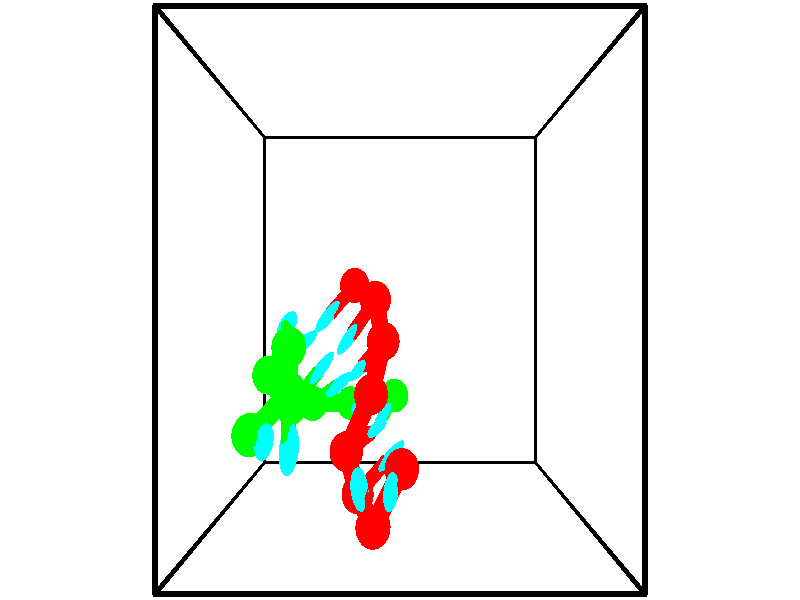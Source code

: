 // switches for output
#declare DRAW_BASES = 1; // possible values are 0, 1; only relevant for DNA ribbons
#declare DRAW_BASES_TYPE = 3; // possible values are 1, 2, 3; only relevant for DNA ribbons
#declare DRAW_FOG = 0; // set to 1 to enable fog

#include "colors.inc"

#include "transforms.inc"
background { rgb <1, 1, 1>}

#default {
   normal{
       ripples 0.25
       frequency 0.20
       turbulence 0.2
       lambda 5
   }
	finish {
		phong 0.1
		phong_size 40.
	}
}

// original window dimensions: 1024x640


// camera settings

camera {
	sky <-0, 1, 0>
	up <-0, 1, 0>
	right 1.6 * <1, 0, 0>
	location <2.5, 2.5, 11.1562>
	look_at <2.5, 2.5, 2.5>
	direction <0, 0, -8.6562>
	angle 67.0682
}


# declare cpy_camera_pos = <2.5, 2.5, 11.1562>;
# if (DRAW_FOG = 1)
fog {
	fog_type 2
	up vnormalize(cpy_camera_pos)
	color rgbt<1,1,1,0.3>
	distance 1e-5
	fog_alt 3e-3
	fog_offset 4
}
# end


// LIGHTS

# declare lum = 6;
global_settings {
	ambient_light rgb lum * <0.05, 0.05, 0.05>
	max_trace_level 15
}# declare cpy_direct_light_amount = 0.25;
light_source
{	1000 * <-1, -1, 1>,
	rgb lum * cpy_direct_light_amount
	parallel
}

light_source
{	1000 * <1, 1, -1>,
	rgb lum * cpy_direct_light_amount
	parallel
}

// strand 0

// nucleotide -1

// particle -1
sphere {
	<2.526658, 0.447460, 2.367843> 0.250000
	pigment { color rgbt <1,0,0,0> }
	no_shadow
}
cylinder {
	<2.442665, 0.392647, 2.755064>,  <2.392269, 0.359759, 2.987397>, 0.100000
	pigment { color rgbt <1,0,0,0> }
	no_shadow
}
cylinder {
	<2.442665, 0.392647, 2.755064>,  <2.526658, 0.447460, 2.367843>, 0.100000
	pigment { color rgbt <1,0,0,0> }
	no_shadow
}

// particle -1
sphere {
	<2.442665, 0.392647, 2.755064> 0.100000
	pigment { color rgbt <1,0,0,0> }
	no_shadow
}
sphere {
	0, 1
	scale<0.080000,0.200000,0.300000>
	matrix <-0.976434, -0.021071, -0.214783,
		0.049832, -0.990341, -0.129386,
		-0.209983, -0.137040, 0.968053,
		2.379670, 0.351537, 3.045481>
	pigment { color rgbt <0,1,1,0> }
	no_shadow
}
cylinder {
	<2.114601, -0.205531, 2.542418>,  <2.526658, 0.447460, 2.367843>, 0.130000
	pigment { color rgbt <1,0,0,0> }
	no_shadow
}

// nucleotide -1

// particle -1
sphere {
	<2.114601, -0.205531, 2.542418> 0.250000
	pigment { color rgbt <1,0,0,0> }
	no_shadow
}
cylinder {
	<2.021103, 0.111061, 2.768312>,  <1.965004, 0.301016, 2.903847>, 0.100000
	pigment { color rgbt <1,0,0,0> }
	no_shadow
}
cylinder {
	<2.021103, 0.111061, 2.768312>,  <2.114601, -0.205531, 2.542418>, 0.100000
	pigment { color rgbt <1,0,0,0> }
	no_shadow
}

// particle -1
sphere {
	<2.021103, 0.111061, 2.768312> 0.100000
	pigment { color rgbt <1,0,0,0> }
	no_shadow
}
sphere {
	0, 1
	scale<0.080000,0.200000,0.300000>
	matrix <-0.939576, -0.034457, -0.340602,
		-0.250121, -0.610224, 0.751709,
		-0.233745, 0.791479, 0.564733,
		1.950979, 0.348505, 2.937732>
	pigment { color rgbt <0,1,1,0> }
	no_shadow
}
cylinder {
	<1.836970, -0.035396, 1.709746>,  <2.114601, -0.205531, 2.542418>, 0.130000
	pigment { color rgbt <1,0,0,0> }
	no_shadow
}

// nucleotide -1

// particle -1
sphere {
	<1.836970, -0.035396, 1.709746> 0.250000
	pigment { color rgbt <1,0,0,0> }
	no_shadow
}
cylinder {
	<2.126869, 0.227005, 1.625460>,  <2.300809, 0.384446, 1.574888>, 0.100000
	pigment { color rgbt <1,0,0,0> }
	no_shadow
}
cylinder {
	<2.126869, 0.227005, 1.625460>,  <1.836970, -0.035396, 1.709746>, 0.100000
	pigment { color rgbt <1,0,0,0> }
	no_shadow
}

// particle -1
sphere {
	<2.126869, 0.227005, 1.625460> 0.100000
	pigment { color rgbt <1,0,0,0> }
	no_shadow
}
sphere {
	0, 1
	scale<0.080000,0.200000,0.300000>
	matrix <-0.676120, 0.736000, -0.034163,
		0.132676, 0.167229, 0.976950,
		0.724748, 0.656003, -0.210716,
		2.344294, 0.423806, 1.562245>
	pigment { color rgbt <0,1,1,0> }
	no_shadow
}
cylinder {
	<1.695420, 0.607604, 2.106893>,  <1.836970, -0.035396, 1.709746>, 0.130000
	pigment { color rgbt <1,0,0,0> }
	no_shadow
}

// nucleotide -1

// particle -1
sphere {
	<1.695420, 0.607604, 2.106893> 0.250000
	pigment { color rgbt <1,0,0,0> }
	no_shadow
}
cylinder {
	<1.907700, 0.693092, 1.778824>,  <2.035067, 0.744386, 1.581982>, 0.100000
	pigment { color rgbt <1,0,0,0> }
	no_shadow
}
cylinder {
	<1.907700, 0.693092, 1.778824>,  <1.695420, 0.607604, 2.106893>, 0.100000
	pigment { color rgbt <1,0,0,0> }
	no_shadow
}

// particle -1
sphere {
	<1.907700, 0.693092, 1.778824> 0.100000
	pigment { color rgbt <1,0,0,0> }
	no_shadow
}
sphere {
	0, 1
	scale<0.080000,0.200000,0.300000>
	matrix <-0.466185, 0.881762, -0.071877,
		0.707835, 0.420497, 0.567584,
		0.530698, 0.213722, -0.820172,
		2.066909, 0.757209, 1.532772>
	pigment { color rgbt <0,1,1,0> }
	no_shadow
}
cylinder {
	<2.069963, 1.328554, 2.184790>,  <1.695420, 0.607604, 2.106893>, 0.130000
	pigment { color rgbt <1,0,0,0> }
	no_shadow
}

// nucleotide -1

// particle -1
sphere {
	<2.069963, 1.328554, 2.184790> 0.250000
	pigment { color rgbt <1,0,0,0> }
	no_shadow
}
cylinder {
	<2.020889, 1.255363, 1.794617>,  <1.991445, 1.211449, 1.560513>, 0.100000
	pigment { color rgbt <1,0,0,0> }
	no_shadow
}
cylinder {
	<2.020889, 1.255363, 1.794617>,  <2.069963, 1.328554, 2.184790>, 0.100000
	pigment { color rgbt <1,0,0,0> }
	no_shadow
}

// particle -1
sphere {
	<2.020889, 1.255363, 1.794617> 0.100000
	pigment { color rgbt <1,0,0,0> }
	no_shadow
}
sphere {
	0, 1
	scale<0.080000,0.200000,0.300000>
	matrix <-0.536475, 0.839111, -0.089930,
		0.834951, 0.512262, -0.201108,
		-0.122685, -0.182977, -0.975432,
		1.984084, 1.200471, 1.501987>
	pigment { color rgbt <0,1,1,0> }
	no_shadow
}
cylinder {
	<2.243283, 1.971969, 1.902104>,  <2.069963, 1.328554, 2.184790>, 0.130000
	pigment { color rgbt <1,0,0,0> }
	no_shadow
}

// nucleotide -1

// particle -1
sphere {
	<2.243283, 1.971969, 1.902104> 0.250000
	pigment { color rgbt <1,0,0,0> }
	no_shadow
}
cylinder {
	<2.032921, 1.754951, 1.640090>,  <1.906703, 1.624741, 1.482882>, 0.100000
	pigment { color rgbt <1,0,0,0> }
	no_shadow
}
cylinder {
	<2.032921, 1.754951, 1.640090>,  <2.243283, 1.971969, 1.902104>, 0.100000
	pigment { color rgbt <1,0,0,0> }
	no_shadow
}

// particle -1
sphere {
	<2.032921, 1.754951, 1.640090> 0.100000
	pigment { color rgbt <1,0,0,0> }
	no_shadow
}
sphere {
	0, 1
	scale<0.080000,0.200000,0.300000>
	matrix <-0.604817, 0.780026, -0.160483,
		0.598013, 0.311777, -0.738360,
		-0.525906, -0.542544, -0.655034,
		1.875149, 1.592188, 1.443580>
	pigment { color rgbt <0,1,1,0> }
	no_shadow
}
cylinder {
	<2.105919, 2.505731, 1.472717>,  <2.243283, 1.971969, 1.902104>, 0.130000
	pigment { color rgbt <1,0,0,0> }
	no_shadow
}

// nucleotide -1

// particle -1
sphere {
	<2.105919, 2.505731, 1.472717> 0.250000
	pigment { color rgbt <1,0,0,0> }
	no_shadow
}
cylinder {
	<1.857468, 2.207306, 1.376725>,  <1.708397, 2.028251, 1.319130>, 0.100000
	pigment { color rgbt <1,0,0,0> }
	no_shadow
}
cylinder {
	<1.857468, 2.207306, 1.376725>,  <2.105919, 2.505731, 1.472717>, 0.100000
	pigment { color rgbt <1,0,0,0> }
	no_shadow
}

// particle -1
sphere {
	<1.857468, 2.207306, 1.376725> 0.100000
	pigment { color rgbt <1,0,0,0> }
	no_shadow
}
sphere {
	0, 1
	scale<0.080000,0.200000,0.300000>
	matrix <-0.726429, 0.662990, -0.180958,
		0.294110, 0.061930, -0.953763,
		-0.621128, -0.746063, -0.239979,
		1.671129, 1.983487, 1.304731>
	pigment { color rgbt <0,1,1,0> }
	no_shadow
}
cylinder {
	<1.727784, 2.707234, 0.861195>,  <2.105919, 2.505731, 1.472717>, 0.130000
	pigment { color rgbt <1,0,0,0> }
	no_shadow
}

// nucleotide -1

// particle -1
sphere {
	<1.727784, 2.707234, 0.861195> 0.250000
	pigment { color rgbt <1,0,0,0> }
	no_shadow
}
cylinder {
	<1.493011, 2.461365, 1.071979>,  <1.352148, 2.313843, 1.198449>, 0.100000
	pigment { color rgbt <1,0,0,0> }
	no_shadow
}
cylinder {
	<1.493011, 2.461365, 1.071979>,  <1.727784, 2.707234, 0.861195>, 0.100000
	pigment { color rgbt <1,0,0,0> }
	no_shadow
}

// particle -1
sphere {
	<1.493011, 2.461365, 1.071979> 0.100000
	pigment { color rgbt <1,0,0,0> }
	no_shadow
}
sphere {
	0, 1
	scale<0.080000,0.200000,0.300000>
	matrix <-0.772889, 0.619233, -0.138544,
		-0.241151, -0.488597, -0.838522,
		-0.586932, -0.614674, 0.526960,
		1.316932, 2.276963, 1.230067>
	pigment { color rgbt <0,1,1,0> }
	no_shadow
}
// strand 1

// nucleotide -1

// particle -1
sphere {
	<0.443871, 0.956046, 2.870778> 0.250000
	pigment { color rgbt <0,1,0,0> }
	no_shadow
}
cylinder {
	<0.630363, 0.978867, 3.223907>,  <0.742259, 0.992559, 3.435784>, 0.100000
	pigment { color rgbt <0,1,0,0> }
	no_shadow
}
cylinder {
	<0.630363, 0.978867, 3.223907>,  <0.443871, 0.956046, 2.870778>, 0.100000
	pigment { color rgbt <0,1,0,0> }
	no_shadow
}

// particle -1
sphere {
	<0.630363, 0.978867, 3.223907> 0.100000
	pigment { color rgbt <0,1,0,0> }
	no_shadow
}
sphere {
	0, 1
	scale<0.080000,0.200000,0.300000>
	matrix <0.852227, -0.296711, -0.430898,
		0.237359, 0.953262, -0.186956,
		0.466230, 0.057052, 0.882822,
		0.770232, 0.995982, 3.488753>
	pigment { color rgbt <0,1,1,0> }
	no_shadow
}
cylinder {
	<0.973665, 1.427633, 2.863505>,  <0.443871, 0.956046, 2.870778>, 0.130000
	pigment { color rgbt <0,1,0,0> }
	no_shadow
}

// nucleotide -1

// particle -1
sphere {
	<0.973665, 1.427633, 2.863505> 0.250000
	pigment { color rgbt <0,1,0,0> }
	no_shadow
}
cylinder {
	<1.017303, 1.113426, 3.107164>,  <1.043487, 0.924902, 3.253359>, 0.100000
	pigment { color rgbt <0,1,0,0> }
	no_shadow
}
cylinder {
	<1.017303, 1.113426, 3.107164>,  <0.973665, 1.427633, 2.863505>, 0.100000
	pigment { color rgbt <0,1,0,0> }
	no_shadow
}

// particle -1
sphere {
	<1.017303, 1.113426, 3.107164> 0.100000
	pigment { color rgbt <0,1,0,0> }
	no_shadow
}
sphere {
	0, 1
	scale<0.080000,0.200000,0.300000>
	matrix <0.733656, -0.349851, -0.582540,
		0.670706, 0.510458, 0.538132,
		0.109096, -0.785517, 0.609147,
		1.050032, 0.877771, 3.289908>
	pigment { color rgbt <0,1,1,0> }
	no_shadow
}
cylinder {
	<0.882690, 1.924541, 2.366681>,  <0.973665, 1.427633, 2.863505>, 0.130000
	pigment { color rgbt <0,1,0,0> }
	no_shadow
}

// nucleotide -1

// particle -1
sphere {
	<0.882690, 1.924541, 2.366681> 0.250000
	pigment { color rgbt <0,1,0,0> }
	no_shadow
}
cylinder {
	<0.799408, 2.067833, 2.002633>,  <0.749439, 2.153808, 1.784203>, 0.100000
	pigment { color rgbt <0,1,0,0> }
	no_shadow
}
cylinder {
	<0.799408, 2.067833, 2.002633>,  <0.882690, 1.924541, 2.366681>, 0.100000
	pigment { color rgbt <0,1,0,0> }
	no_shadow
}

// particle -1
sphere {
	<0.799408, 2.067833, 2.002633> 0.100000
	pigment { color rgbt <0,1,0,0> }
	no_shadow
}
sphere {
	0, 1
	scale<0.080000,0.200000,0.300000>
	matrix <0.606663, -0.682597, -0.407458,
		-0.767210, -0.636972, -0.075204,
		-0.208205, 0.358230, -0.910122,
		0.736946, 2.175302, 1.729596>
	pigment { color rgbt <0,1,1,0> }
	no_shadow
}
cylinder {
	<0.478292, 1.535983, 1.848229>,  <0.882690, 1.924541, 2.366681>, 0.130000
	pigment { color rgbt <0,1,0,0> }
	no_shadow
}

// nucleotide -1

// particle -1
sphere {
	<0.478292, 1.535983, 1.848229> 0.250000
	pigment { color rgbt <0,1,0,0> }
	no_shadow
}
cylinder {
	<0.739464, 1.751671, 1.635466>,  <0.896167, 1.881084, 1.507808>, 0.100000
	pigment { color rgbt <0,1,0,0> }
	no_shadow
}
cylinder {
	<0.739464, 1.751671, 1.635466>,  <0.478292, 1.535983, 1.848229>, 0.100000
	pigment { color rgbt <0,1,0,0> }
	no_shadow
}

// particle -1
sphere {
	<0.739464, 1.751671, 1.635466> 0.100000
	pigment { color rgbt <0,1,0,0> }
	no_shadow
}
sphere {
	0, 1
	scale<0.080000,0.200000,0.300000>
	matrix <0.488164, -0.836536, -0.248804,
		-0.579120, -0.097207, -0.809427,
		0.652929, 0.539220, -0.531907,
		0.935343, 1.913437, 1.475894>
	pigment { color rgbt <0,1,1,0> }
	no_shadow
}
cylinder {
	<0.730692, 1.059702, 1.350956>,  <0.478292, 1.535983, 1.848229>, 0.130000
	pigment { color rgbt <0,1,0,0> }
	no_shadow
}

// nucleotide -1

// particle -1
sphere {
	<0.730692, 1.059702, 1.350956> 0.250000
	pigment { color rgbt <0,1,0,0> }
	no_shadow
}
cylinder {
	<1.003975, 1.351097, 1.330823>,  <1.167945, 1.525934, 1.318744>, 0.100000
	pigment { color rgbt <0,1,0,0> }
	no_shadow
}
cylinder {
	<1.003975, 1.351097, 1.330823>,  <0.730692, 1.059702, 1.350956>, 0.100000
	pigment { color rgbt <0,1,0,0> }
	no_shadow
}

// particle -1
sphere {
	<1.003975, 1.351097, 1.330823> 0.100000
	pigment { color rgbt <0,1,0,0> }
	no_shadow
}
sphere {
	0, 1
	scale<0.080000,0.200000,0.300000>
	matrix <0.703194, -0.674933, -0.223568,
		-0.196837, 0.117350, -0.973388,
		0.683208, 0.728487, -0.050332,
		1.208937, 1.569643, 1.315724>
	pigment { color rgbt <0,1,1,0> }
	no_shadow
}
cylinder {
	<0.989855, 1.005513, 0.685741>,  <0.730692, 1.059702, 1.350956>, 0.130000
	pigment { color rgbt <0,1,0,0> }
	no_shadow
}

// nucleotide -1

// particle -1
sphere {
	<0.989855, 1.005513, 0.685741> 0.250000
	pigment { color rgbt <0,1,0,0> }
	no_shadow
}
cylinder {
	<1.266068, 1.186157, 0.911737>,  <1.431795, 1.294544, 1.047335>, 0.100000
	pigment { color rgbt <0,1,0,0> }
	no_shadow
}
cylinder {
	<1.266068, 1.186157, 0.911737>,  <0.989855, 1.005513, 0.685741>, 0.100000
	pigment { color rgbt <0,1,0,0> }
	no_shadow
}

// particle -1
sphere {
	<1.266068, 1.186157, 0.911737> 0.100000
	pigment { color rgbt <0,1,0,0> }
	no_shadow
}
sphere {
	0, 1
	scale<0.080000,0.200000,0.300000>
	matrix <0.634151, -0.753696, -0.172612,
		0.347879, 0.477484, -0.806839,
		0.690531, 0.451609, 0.564992,
		1.473227, 1.321640, 1.081235>
	pigment { color rgbt <0,1,1,0> }
	no_shadow
}
cylinder {
	<1.610405, 0.953158, 0.278572>,  <0.989855, 1.005513, 0.685741>, 0.130000
	pigment { color rgbt <0,1,0,0> }
	no_shadow
}

// nucleotide -1

// particle -1
sphere {
	<1.610405, 0.953158, 0.278572> 0.250000
	pigment { color rgbt <0,1,0,0> }
	no_shadow
}
cylinder {
	<1.737389, 1.006607, 0.654096>,  <1.813579, 1.038677, 0.879410>, 0.100000
	pigment { color rgbt <0,1,0,0> }
	no_shadow
}
cylinder {
	<1.737389, 1.006607, 0.654096>,  <1.610405, 0.953158, 0.278572>, 0.100000
	pigment { color rgbt <0,1,0,0> }
	no_shadow
}

// particle -1
sphere {
	<1.737389, 1.006607, 0.654096> 0.100000
	pigment { color rgbt <0,1,0,0> }
	no_shadow
}
sphere {
	0, 1
	scale<0.080000,0.200000,0.300000>
	matrix <0.722259, -0.675586, -0.148075,
		0.614461, 0.725071, -0.310981,
		0.317459, 0.133622, 0.938810,
		1.832626, 1.046694, 0.935739>
	pigment { color rgbt <0,1,1,0> }
	no_shadow
}
cylinder {
	<2.399925, 1.068972, 0.310853>,  <1.610405, 0.953158, 0.278572>, 0.130000
	pigment { color rgbt <0,1,0,0> }
	no_shadow
}

// nucleotide -1

// particle -1
sphere {
	<2.399925, 1.068972, 0.310853> 0.250000
	pigment { color rgbt <0,1,0,0> }
	no_shadow
}
cylinder {
	<2.287628, 0.945206, 0.674270>,  <2.220250, 0.870946, 0.892320>, 0.100000
	pigment { color rgbt <0,1,0,0> }
	no_shadow
}
cylinder {
	<2.287628, 0.945206, 0.674270>,  <2.399925, 1.068972, 0.310853>, 0.100000
	pigment { color rgbt <0,1,0,0> }
	no_shadow
}

// particle -1
sphere {
	<2.287628, 0.945206, 0.674270> 0.100000
	pigment { color rgbt <0,1,0,0> }
	no_shadow
}
sphere {
	0, 1
	scale<0.080000,0.200000,0.300000>
	matrix <0.792108, -0.609241, 0.037279,
		0.541986, 0.730129, 0.416129,
		-0.280741, -0.309415, 0.908541,
		2.203406, 0.852381, 0.946832>
	pigment { color rgbt <0,1,1,0> }
	no_shadow
}
// box output
cylinder {
	<0.000000, 0.000000, 0.000000>,  <5.000000, 0.000000, 0.000000>, 0.025000
	pigment { color rgbt <0,0,0,0> }
	no_shadow
}
cylinder {
	<0.000000, 0.000000, 0.000000>,  <0.000000, 5.000000, 0.000000>, 0.025000
	pigment { color rgbt <0,0,0,0> }
	no_shadow
}
cylinder {
	<0.000000, 0.000000, 0.000000>,  <0.000000, 0.000000, 5.000000>, 0.025000
	pigment { color rgbt <0,0,0,0> }
	no_shadow
}
cylinder {
	<5.000000, 5.000000, 5.000000>,  <0.000000, 5.000000, 5.000000>, 0.025000
	pigment { color rgbt <0,0,0,0> }
	no_shadow
}
cylinder {
	<5.000000, 5.000000, 5.000000>,  <5.000000, 0.000000, 5.000000>, 0.025000
	pigment { color rgbt <0,0,0,0> }
	no_shadow
}
cylinder {
	<5.000000, 5.000000, 5.000000>,  <5.000000, 5.000000, 0.000000>, 0.025000
	pigment { color rgbt <0,0,0,0> }
	no_shadow
}
cylinder {
	<0.000000, 0.000000, 5.000000>,  <0.000000, 5.000000, 5.000000>, 0.025000
	pigment { color rgbt <0,0,0,0> }
	no_shadow
}
cylinder {
	<0.000000, 0.000000, 5.000000>,  <5.000000, 0.000000, 5.000000>, 0.025000
	pigment { color rgbt <0,0,0,0> }
	no_shadow
}
cylinder {
	<5.000000, 5.000000, 0.000000>,  <0.000000, 5.000000, 0.000000>, 0.025000
	pigment { color rgbt <0,0,0,0> }
	no_shadow
}
cylinder {
	<5.000000, 5.000000, 0.000000>,  <5.000000, 0.000000, 0.000000>, 0.025000
	pigment { color rgbt <0,0,0,0> }
	no_shadow
}
cylinder {
	<5.000000, 0.000000, 5.000000>,  <5.000000, 0.000000, 0.000000>, 0.025000
	pigment { color rgbt <0,0,0,0> }
	no_shadow
}
cylinder {
	<0.000000, 5.000000, 0.000000>,  <0.000000, 5.000000, 5.000000>, 0.025000
	pigment { color rgbt <0,0,0,0> }
	no_shadow
}
// end of box output
